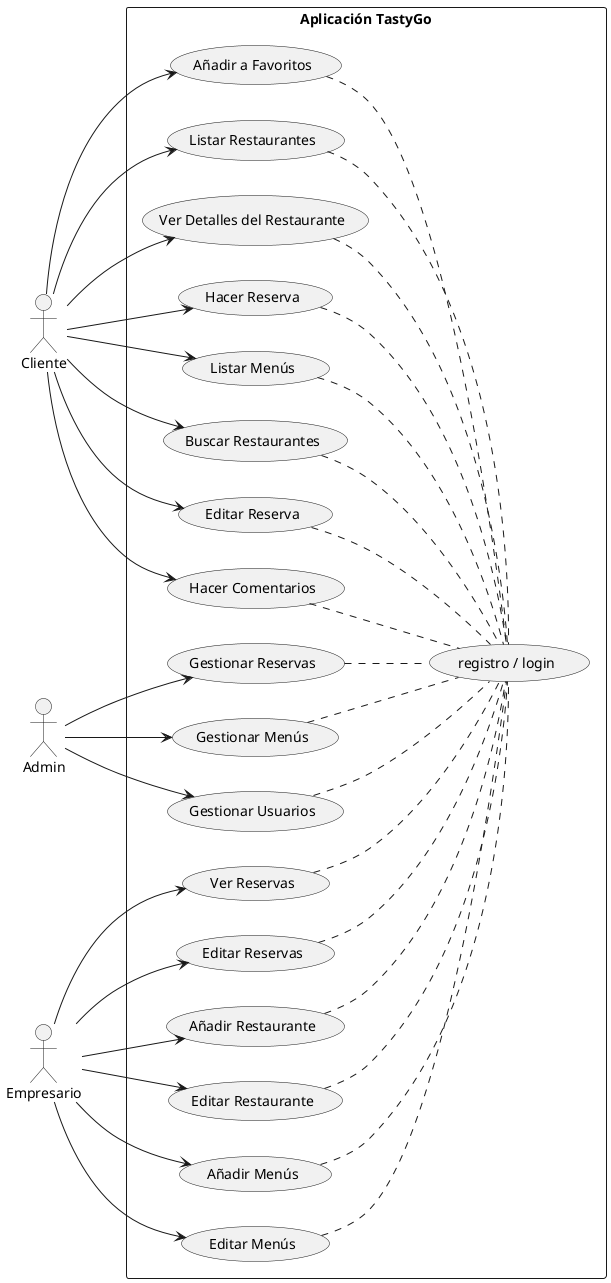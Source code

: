@startuml Diagrama de casos de uso

left to right direction
skinparam packageStyle rectangle

actor Cliente as "Cliente"
actor Admin as "Admin"
actor Empresario as "Empresario"

rectangle "Aplicación TastyGo" {
    usecase "Listar Restaurantes" as ListarRestaurantes
    usecase "Ver Detalles del Restaurante" as VerDetallesRestaurante
    usecase "Hacer Reserva" as HacerReserva
    usecase "Listar Menús" as ListarMenus
    usecase "Buscar Restaurantes" as BuscarRestaurantes
    usecase "Editar Reserva" as EditarReserva
    usecase "Hacer Comentarios" as HacerComentarios
    usecase "Añadir a Favoritos" as AnadirFavoritos

    usecase "Añadir Restaurante" as AnadirRestaurante
    usecase "Editar Restaurante" as EditarRestaurante
    usecase "Añadir Menús" as AnadirMenus
    usecase "Editar Menús" as EditarMenus
    usecase "Ver Reservas" as VerReservas
    usecase "Editar Reservas" as EditarReservas

    usecase "Gestionar Usuarios" as GestionarUsuarios
    usecase "Gestionar Reservas" as GestionarReservas
    usecase "Gestionar Menús" as GestionarMenus


    usecase ( registro / login ) as Login

    ListarRestaurantes .. Login
    VerDetallesRestaurante ..Login
    HacerReserva ..Login
    ListarMenus ..Login
    BuscarRestaurantes .. Login
    EditarReserva .. Login
    HacerComentarios .. Login
    AnadirFavoritos ..Login
    AnadirRestaurante .. Login
    EditarRestaurante .. Login
    AnadirMenus .. Login
    EditarMenus .. Login
    VerReservas .. Login
    EditarReservas .. Login
    GestionarUsuarios .. Login
    GestionarReservas .. Login
    GestionarMenus .. Login



    Cliente --> ListarRestaurantes
    Cliente --> VerDetallesRestaurante
    Cliente --> HacerReserva
    Cliente --> ListarMenus
    Cliente --> BuscarRestaurantes
    Cliente --> EditarReserva
    Cliente --> HacerComentarios
    Cliente --> AnadirFavoritos

    Empresario --> AnadirRestaurante
    Empresario --> EditarRestaurante
    Empresario --> AnadirMenus
    Empresario --> EditarMenus
    Empresario --> VerReservas
    Empresario --> EditarReservas

    Admin --> GestionarUsuarios
    Admin --> GestionarReservas
    Admin --> GestionarMenus


}

@enduml